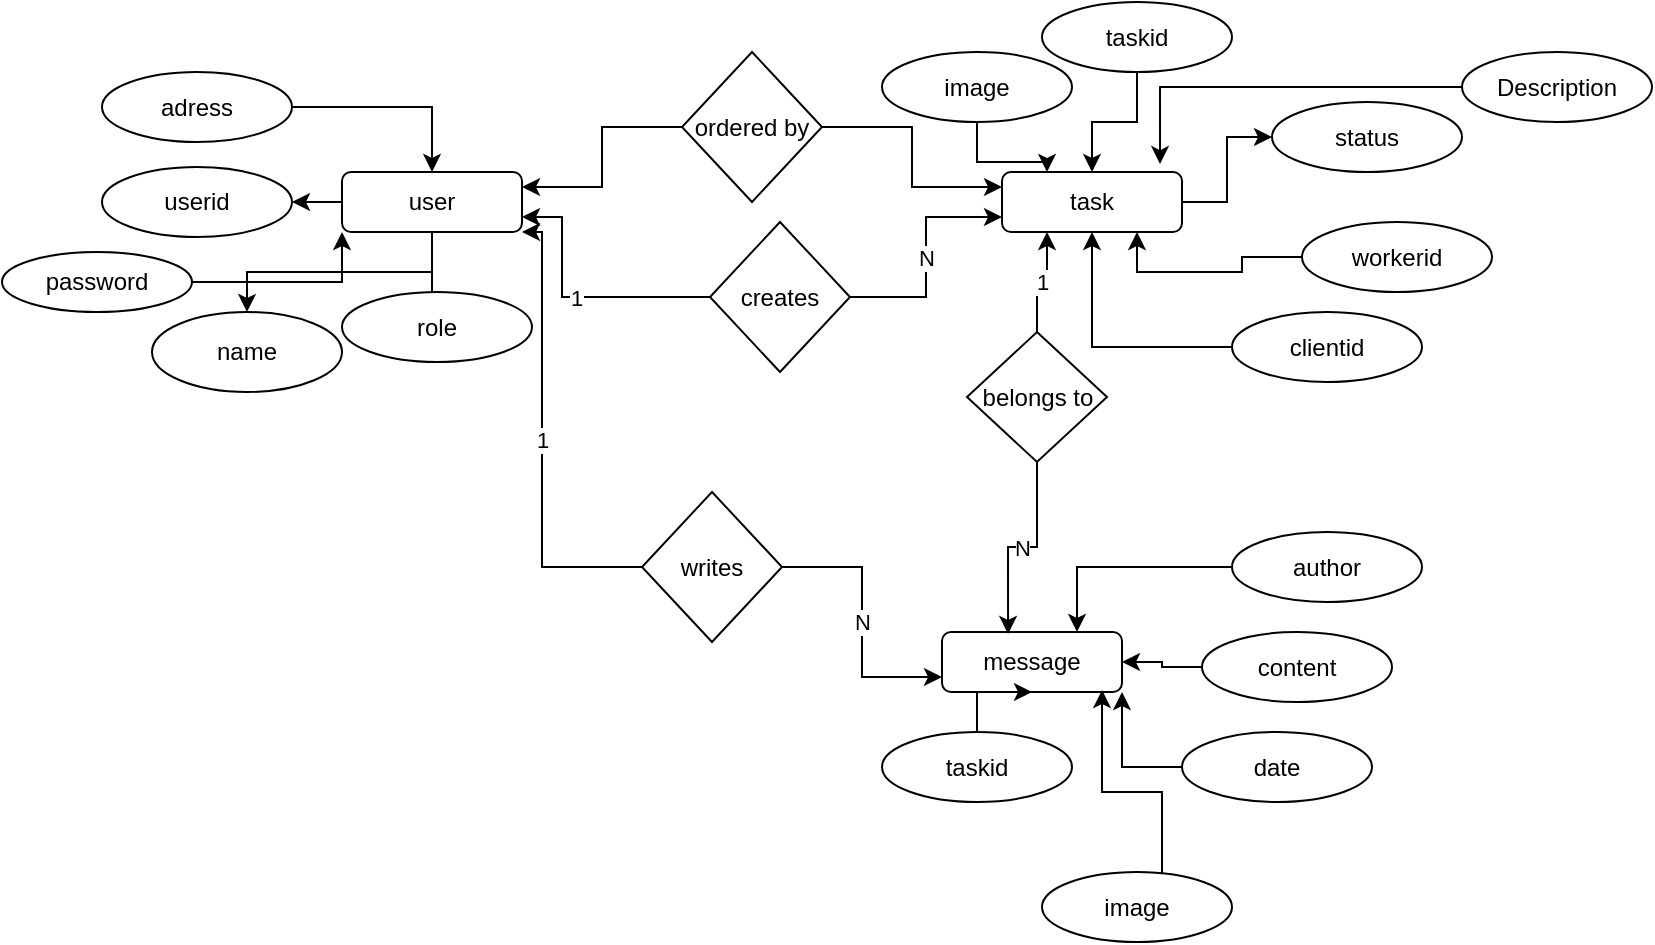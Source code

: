 <mxfile version="18.0.0" type="device"><diagram id="4F-d5RfQ_y6E_8Qywqq2" name="Page-1"><mxGraphModel dx="2169" dy="582" grid="1" gridSize="10" guides="1" tooltips="1" connect="1" arrows="1" fold="1" page="1" pageScale="1" pageWidth="827" pageHeight="1169" math="0" shadow="0"><root><mxCell id="0"/><mxCell id="1" parent="0"/><mxCell id="Lc1IzyTD3VxKp1CeH03H-6" value="" style="edgeStyle=orthogonalEdgeStyle;rounded=0;orthogonalLoop=1;jettySize=auto;html=1;" parent="1" source="Lc1IzyTD3VxKp1CeH03H-1" target="Lc1IzyTD3VxKp1CeH03H-5" edge="1"><mxGeometry relative="1" as="geometry"/></mxCell><mxCell id="Lc1IzyTD3VxKp1CeH03H-13" style="edgeStyle=orthogonalEdgeStyle;rounded=0;orthogonalLoop=1;jettySize=auto;html=1;" parent="1" source="Lc1IzyTD3VxKp1CeH03H-1" edge="1"><mxGeometry relative="1" as="geometry"><mxPoint x="205" y="340" as="targetPoint"/></mxGeometry></mxCell><mxCell id="Lc1IzyTD3VxKp1CeH03H-15" value="" style="edgeStyle=orthogonalEdgeStyle;rounded=0;orthogonalLoop=1;jettySize=auto;html=1;" parent="1" source="Lc1IzyTD3VxKp1CeH03H-1" target="Lc1IzyTD3VxKp1CeH03H-8" edge="1"><mxGeometry relative="1" as="geometry"/></mxCell><mxCell id="Lc1IzyTD3VxKp1CeH03H-1" value="user" style="rounded=1;whiteSpace=wrap;html=1;" parent="1" vertex="1"><mxGeometry x="160" y="260" width="90" height="30" as="geometry"/></mxCell><mxCell id="Lc1IzyTD3VxKp1CeH03H-28" value="" style="edgeStyle=orthogonalEdgeStyle;rounded=0;orthogonalLoop=1;jettySize=auto;html=1;" parent="1" source="Lc1IzyTD3VxKp1CeH03H-2" target="Lc1IzyTD3VxKp1CeH03H-25" edge="1"><mxGeometry relative="1" as="geometry"/></mxCell><mxCell id="Lc1IzyTD3VxKp1CeH03H-2" value="task" style="rounded=1;whiteSpace=wrap;html=1;" parent="1" vertex="1"><mxGeometry x="490" y="260" width="90" height="30" as="geometry"/></mxCell><mxCell id="Lc1IzyTD3VxKp1CeH03H-3" value="message" style="rounded=1;whiteSpace=wrap;html=1;" parent="1" vertex="1"><mxGeometry x="460" y="490" width="90" height="30" as="geometry"/></mxCell><mxCell id="Lc1IzyTD3VxKp1CeH03H-5" value="userid" style="ellipse;whiteSpace=wrap;html=1;rounded=1;" parent="1" vertex="1"><mxGeometry x="40" y="257.5" width="95" height="35" as="geometry"/></mxCell><mxCell id="Lc1IzyTD3VxKp1CeH03H-7" value="role" style="ellipse;whiteSpace=wrap;html=1;rounded=1;" parent="1" vertex="1"><mxGeometry x="160" y="320" width="95" height="35" as="geometry"/></mxCell><mxCell id="Lc1IzyTD3VxKp1CeH03H-8" value="name" style="ellipse;whiteSpace=wrap;html=1;rounded=1;" parent="1" vertex="1"><mxGeometry x="65" y="330" width="95" height="40" as="geometry"/></mxCell><mxCell id="Lc1IzyTD3VxKp1CeH03H-42" style="edgeStyle=orthogonalEdgeStyle;rounded=0;orthogonalLoop=1;jettySize=auto;html=1;entryX=0;entryY=1;entryDx=0;entryDy=0;" parent="1" source="Lc1IzyTD3VxKp1CeH03H-16" target="Lc1IzyTD3VxKp1CeH03H-1" edge="1"><mxGeometry relative="1" as="geometry"/></mxCell><mxCell id="Lc1IzyTD3VxKp1CeH03H-16" value="password" style="ellipse;whiteSpace=wrap;html=1;rounded=1;" parent="1" vertex="1"><mxGeometry x="-10" y="300" width="95" height="30" as="geometry"/></mxCell><mxCell id="Lc1IzyTD3VxKp1CeH03H-20" style="edgeStyle=orthogonalEdgeStyle;rounded=0;orthogonalLoop=1;jettySize=auto;html=1;" parent="1" source="Lc1IzyTD3VxKp1CeH03H-19" target="Lc1IzyTD3VxKp1CeH03H-1" edge="1"><mxGeometry relative="1" as="geometry"/></mxCell><mxCell id="Lc1IzyTD3VxKp1CeH03H-19" value="adress" style="ellipse;whiteSpace=wrap;html=1;rounded=1;" parent="1" vertex="1"><mxGeometry x="40" y="210" width="95" height="35" as="geometry"/></mxCell><mxCell id="Lc1IzyTD3VxKp1CeH03H-22" value="1" style="edgeStyle=orthogonalEdgeStyle;rounded=0;orthogonalLoop=1;jettySize=auto;html=1;" parent="1" source="Lc1IzyTD3VxKp1CeH03H-21" edge="1"><mxGeometry relative="1" as="geometry"><mxPoint x="250" y="282.5" as="targetPoint"/><Array as="points"><mxPoint x="270" y="323"/><mxPoint x="270" y="283"/></Array></mxGeometry></mxCell><mxCell id="Lc1IzyTD3VxKp1CeH03H-23" value="N" style="edgeStyle=orthogonalEdgeStyle;rounded=0;orthogonalLoop=1;jettySize=auto;html=1;entryX=0;entryY=0.75;entryDx=0;entryDy=0;" parent="1" source="Lc1IzyTD3VxKp1CeH03H-21" target="Lc1IzyTD3VxKp1CeH03H-2" edge="1"><mxGeometry relative="1" as="geometry"/></mxCell><mxCell id="Lc1IzyTD3VxKp1CeH03H-21" value="creates" style="rhombus;whiteSpace=wrap;html=1;" parent="1" vertex="1"><mxGeometry x="344" y="285" width="70" height="75" as="geometry"/></mxCell><mxCell id="Lc1IzyTD3VxKp1CeH03H-31" style="edgeStyle=orthogonalEdgeStyle;rounded=0;orthogonalLoop=1;jettySize=auto;html=1;entryX=0.5;entryY=0;entryDx=0;entryDy=0;" parent="1" source="Lc1IzyTD3VxKp1CeH03H-24" target="Lc1IzyTD3VxKp1CeH03H-2" edge="1"><mxGeometry relative="1" as="geometry"><mxPoint x="530" y="250" as="targetPoint"/></mxGeometry></mxCell><mxCell id="Lc1IzyTD3VxKp1CeH03H-24" value="taskid" style="ellipse;whiteSpace=wrap;html=1;rounded=1;" parent="1" vertex="1"><mxGeometry x="510" y="175" width="95" height="35" as="geometry"/></mxCell><mxCell id="Lc1IzyTD3VxKp1CeH03H-25" value="status" style="ellipse;whiteSpace=wrap;html=1;rounded=1;" parent="1" vertex="1"><mxGeometry x="625" y="225" width="95" height="35" as="geometry"/></mxCell><mxCell id="Lc1IzyTD3VxKp1CeH03H-30" style="edgeStyle=orthogonalEdgeStyle;rounded=0;orthogonalLoop=1;jettySize=auto;html=1;entryX=0.75;entryY=1;entryDx=0;entryDy=0;" parent="1" source="Lc1IzyTD3VxKp1CeH03H-26" target="Lc1IzyTD3VxKp1CeH03H-2" edge="1"><mxGeometry relative="1" as="geometry"/></mxCell><mxCell id="Lc1IzyTD3VxKp1CeH03H-26" value="workerid" style="ellipse;whiteSpace=wrap;html=1;rounded=1;" parent="1" vertex="1"><mxGeometry x="640" y="285" width="95" height="35" as="geometry"/></mxCell><mxCell id="Lc1IzyTD3VxKp1CeH03H-36" value="" style="edgeStyle=orthogonalEdgeStyle;rounded=0;orthogonalLoop=1;jettySize=auto;html=1;" parent="1" source="Lc1IzyTD3VxKp1CeH03H-33" target="Lc1IzyTD3VxKp1CeH03H-3" edge="1"><mxGeometry relative="1" as="geometry"/></mxCell><mxCell id="Lc1IzyTD3VxKp1CeH03H-33" value="content" style="ellipse;whiteSpace=wrap;html=1;rounded=1;" parent="1" vertex="1"><mxGeometry x="590" y="490" width="95" height="35" as="geometry"/></mxCell><mxCell id="Lc1IzyTD3VxKp1CeH03H-38" style="edgeStyle=orthogonalEdgeStyle;rounded=0;orthogonalLoop=1;jettySize=auto;html=1;entryX=0.75;entryY=0;entryDx=0;entryDy=0;" parent="1" source="Lc1IzyTD3VxKp1CeH03H-34" target="Lc1IzyTD3VxKp1CeH03H-3" edge="1"><mxGeometry relative="1" as="geometry"/></mxCell><mxCell id="Lc1IzyTD3VxKp1CeH03H-34" value="author" style="ellipse;whiteSpace=wrap;html=1;rounded=1;" parent="1" vertex="1"><mxGeometry x="605" y="440" width="95" height="35" as="geometry"/></mxCell><mxCell id="Lc1IzyTD3VxKp1CeH03H-37" value="" style="edgeStyle=orthogonalEdgeStyle;rounded=0;orthogonalLoop=1;jettySize=auto;html=1;" parent="1" source="Lc1IzyTD3VxKp1CeH03H-35" target="Lc1IzyTD3VxKp1CeH03H-3" edge="1"><mxGeometry relative="1" as="geometry"/></mxCell><mxCell id="Lc1IzyTD3VxKp1CeH03H-35" value="taskid" style="ellipse;whiteSpace=wrap;html=1;rounded=1;" parent="1" vertex="1"><mxGeometry x="430" y="540" width="95" height="35" as="geometry"/></mxCell><mxCell id="Lc1IzyTD3VxKp1CeH03H-40" value="1" style="edgeStyle=orthogonalEdgeStyle;rounded=0;orthogonalLoop=1;jettySize=auto;html=1;entryX=0.25;entryY=1;entryDx=0;entryDy=0;" parent="1" source="Lc1IzyTD3VxKp1CeH03H-39" target="Lc1IzyTD3VxKp1CeH03H-2" edge="1"><mxGeometry relative="1" as="geometry"/></mxCell><mxCell id="Lc1IzyTD3VxKp1CeH03H-41" value="N" style="edgeStyle=orthogonalEdgeStyle;rounded=0;orthogonalLoop=1;jettySize=auto;html=1;entryX=0.367;entryY=0.033;entryDx=0;entryDy=0;entryPerimeter=0;" parent="1" source="Lc1IzyTD3VxKp1CeH03H-39" target="Lc1IzyTD3VxKp1CeH03H-3" edge="1"><mxGeometry relative="1" as="geometry"/></mxCell><mxCell id="Lc1IzyTD3VxKp1CeH03H-39" value="belongs to" style="rhombus;whiteSpace=wrap;html=1;" parent="1" vertex="1"><mxGeometry x="472.5" y="340" width="70" height="65" as="geometry"/></mxCell><mxCell id="Lc1IzyTD3VxKp1CeH03H-44" style="edgeStyle=orthogonalEdgeStyle;rounded=0;orthogonalLoop=1;jettySize=auto;html=1;entryX=0.5;entryY=1;entryDx=0;entryDy=0;" parent="1" source="Lc1IzyTD3VxKp1CeH03H-43" target="Lc1IzyTD3VxKp1CeH03H-2" edge="1"><mxGeometry relative="1" as="geometry"/></mxCell><mxCell id="Lc1IzyTD3VxKp1CeH03H-43" value="clientid" style="ellipse;whiteSpace=wrap;html=1;rounded=1;" parent="1" vertex="1"><mxGeometry x="605" y="330" width="95" height="35" as="geometry"/></mxCell><mxCell id="Lc1IzyTD3VxKp1CeH03H-46" style="edgeStyle=orthogonalEdgeStyle;rounded=0;orthogonalLoop=1;jettySize=auto;html=1;entryX=0.878;entryY=-0.133;entryDx=0;entryDy=0;entryPerimeter=0;" parent="1" source="Lc1IzyTD3VxKp1CeH03H-45" target="Lc1IzyTD3VxKp1CeH03H-2" edge="1"><mxGeometry relative="1" as="geometry"/></mxCell><mxCell id="Lc1IzyTD3VxKp1CeH03H-45" value="Description" style="ellipse;whiteSpace=wrap;html=1;rounded=1;" parent="1" vertex="1"><mxGeometry x="720" y="200" width="95" height="35" as="geometry"/></mxCell><mxCell id="Lc1IzyTD3VxKp1CeH03H-48" style="edgeStyle=orthogonalEdgeStyle;rounded=0;orthogonalLoop=1;jettySize=auto;html=1;entryX=0.25;entryY=0;entryDx=0;entryDy=0;" parent="1" source="Lc1IzyTD3VxKp1CeH03H-47" target="Lc1IzyTD3VxKp1CeH03H-2" edge="1"><mxGeometry relative="1" as="geometry"/></mxCell><mxCell id="Lc1IzyTD3VxKp1CeH03H-47" value="image" style="ellipse;whiteSpace=wrap;html=1;rounded=1;" parent="1" vertex="1"><mxGeometry x="430" y="200" width="95" height="35" as="geometry"/></mxCell><mxCell id="Lc1IzyTD3VxKp1CeH03H-50" style="edgeStyle=orthogonalEdgeStyle;rounded=0;orthogonalLoop=1;jettySize=auto;html=1;entryX=1;entryY=1;entryDx=0;entryDy=0;" parent="1" source="Lc1IzyTD3VxKp1CeH03H-49" target="Lc1IzyTD3VxKp1CeH03H-3" edge="1"><mxGeometry relative="1" as="geometry"/></mxCell><mxCell id="Lc1IzyTD3VxKp1CeH03H-49" value="date" style="ellipse;whiteSpace=wrap;html=1;rounded=1;" parent="1" vertex="1"><mxGeometry x="580" y="540" width="95" height="35" as="geometry"/></mxCell><mxCell id="FvZI8RrYDOIB3VZGXBu7-2" value="N" style="edgeStyle=orthogonalEdgeStyle;rounded=0;orthogonalLoop=1;jettySize=auto;html=1;entryX=0;entryY=0.75;entryDx=0;entryDy=0;" parent="1" source="FvZI8RrYDOIB3VZGXBu7-1" target="Lc1IzyTD3VxKp1CeH03H-3" edge="1"><mxGeometry relative="1" as="geometry"/></mxCell><mxCell id="FvZI8RrYDOIB3VZGXBu7-3" value="1" style="edgeStyle=orthogonalEdgeStyle;rounded=0;orthogonalLoop=1;jettySize=auto;html=1;entryX=1;entryY=1;entryDx=0;entryDy=0;" parent="1" source="FvZI8RrYDOIB3VZGXBu7-1" target="Lc1IzyTD3VxKp1CeH03H-1" edge="1"><mxGeometry relative="1" as="geometry"><Array as="points"><mxPoint x="260" y="458"/><mxPoint x="260" y="290"/></Array></mxGeometry></mxCell><mxCell id="FvZI8RrYDOIB3VZGXBu7-1" value="writes" style="rhombus;whiteSpace=wrap;html=1;" parent="1" vertex="1"><mxGeometry x="310" y="420" width="70" height="75" as="geometry"/></mxCell><mxCell id="xBBsZdKIcy2jBO7q5oL--2" style="edgeStyle=orthogonalEdgeStyle;rounded=0;orthogonalLoop=1;jettySize=auto;html=1;entryX=0.889;entryY=0.967;entryDx=0;entryDy=0;entryPerimeter=0;" parent="1" source="xBBsZdKIcy2jBO7q5oL--1" target="Lc1IzyTD3VxKp1CeH03H-3" edge="1"><mxGeometry relative="1" as="geometry"><Array as="points"><mxPoint x="570" y="570"/><mxPoint x="540" y="570"/></Array></mxGeometry></mxCell><mxCell id="xBBsZdKIcy2jBO7q5oL--1" value="image" style="ellipse;whiteSpace=wrap;html=1;rounded=1;" parent="1" vertex="1"><mxGeometry x="510" y="610" width="95" height="35" as="geometry"/></mxCell><mxCell id="V1RawsyL_e25KX4I_Be7-2" style="edgeStyle=orthogonalEdgeStyle;rounded=0;orthogonalLoop=1;jettySize=auto;html=1;entryX=1;entryY=0.25;entryDx=0;entryDy=0;" parent="1" source="V1RawsyL_e25KX4I_Be7-1" target="Lc1IzyTD3VxKp1CeH03H-1" edge="1"><mxGeometry relative="1" as="geometry"/></mxCell><mxCell id="V1RawsyL_e25KX4I_Be7-3" style="edgeStyle=orthogonalEdgeStyle;rounded=0;orthogonalLoop=1;jettySize=auto;html=1;entryX=0;entryY=0.25;entryDx=0;entryDy=0;" parent="1" source="V1RawsyL_e25KX4I_Be7-1" target="Lc1IzyTD3VxKp1CeH03H-2" edge="1"><mxGeometry relative="1" as="geometry"/></mxCell><mxCell id="V1RawsyL_e25KX4I_Be7-1" value="ordered by" style="rhombus;whiteSpace=wrap;html=1;" parent="1" vertex="1"><mxGeometry x="330" y="200" width="70" height="75" as="geometry"/></mxCell></root></mxGraphModel></diagram></mxfile>